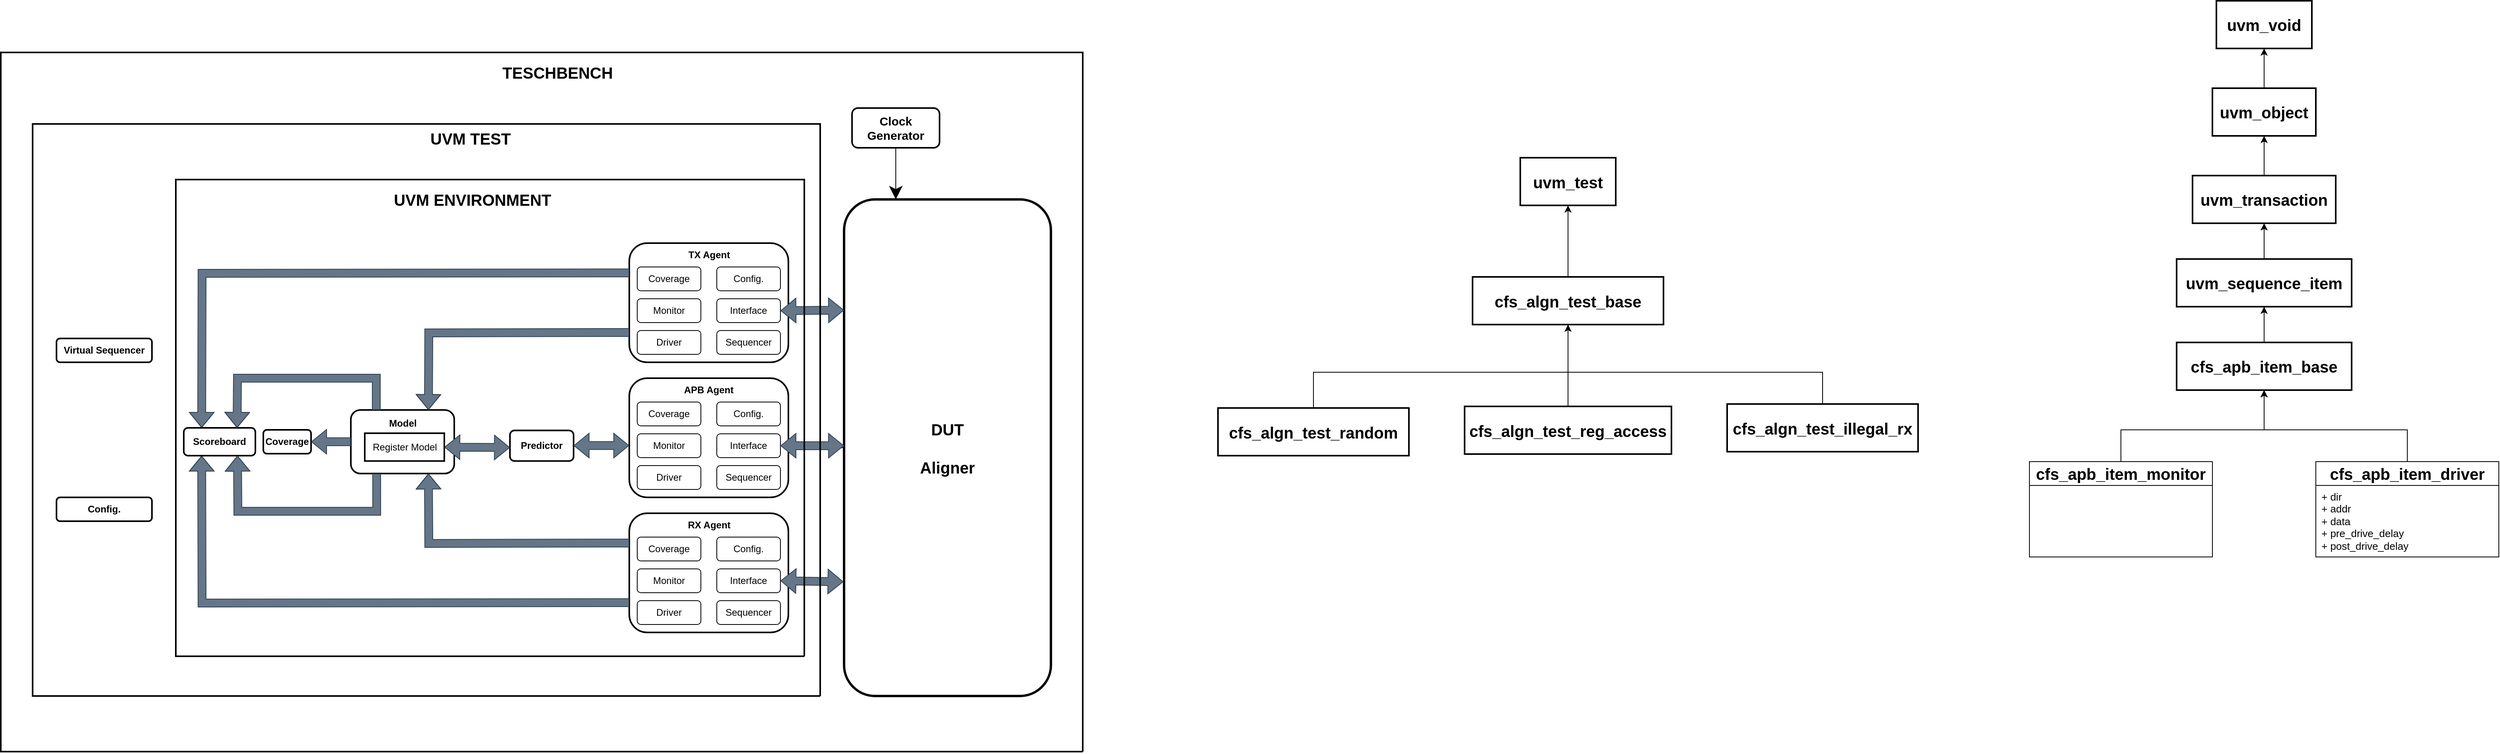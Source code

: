 <mxfile version="28.1.2">
  <diagram name="Page-1" id="d09i-FvGpK7I-06Naf2z">
    <mxGraphModel dx="1501" dy="840" grid="1" gridSize="10" guides="1" tooltips="1" connect="1" arrows="1" fold="1" page="1" pageScale="1" pageWidth="1700" pageHeight="1100" math="0" shadow="0">
      <root>
        <mxCell id="0" />
        <mxCell id="1" parent="0" />
        <mxCell id="IxgDzOvlVStUuDyqr5QU-64" value="&lt;b&gt;&lt;font style=&quot;font-size: 20px;&quot;&gt;TESCHBENCH&lt;/font&gt;&lt;/b&gt;" style="text;html=1;align=center;verticalAlign=middle;whiteSpace=wrap;rounded=0;" parent="1" vertex="1">
          <mxGeometry x="880" y="180" width="60" height="30" as="geometry" />
        </mxCell>
        <mxCell id="IxgDzOvlVStUuDyqr5QU-65" value="" style="edgeStyle=orthogonalEdgeStyle;rounded=0;orthogonalLoop=1;jettySize=auto;html=1;" parent="1" source="IxgDzOvlVStUuDyqr5QU-66" target="IxgDzOvlVStUuDyqr5QU-81" edge="1">
          <mxGeometry relative="1" as="geometry" />
        </mxCell>
        <mxCell id="IxgDzOvlVStUuDyqr5QU-66" value="&lt;font style=&quot;font-size: 20px;&quot;&gt;&lt;b&gt;DUT&lt;br&gt;&lt;br&gt;Aligner&lt;/b&gt;&lt;/font&gt;" style="rounded=1;whiteSpace=wrap;html=1;strokeWidth=3;" parent="1" vertex="1">
          <mxGeometry x="1270" y="355" width="260" height="625" as="geometry" />
        </mxCell>
        <mxCell id="IxgDzOvlVStUuDyqr5QU-67" value="" style="rounded=1;whiteSpace=wrap;html=1;strokeWidth=2;" parent="1" vertex="1">
          <mxGeometry x="1000" y="410" width="200" height="150" as="geometry" />
        </mxCell>
        <mxCell id="IxgDzOvlVStUuDyqr5QU-68" value="Sequencer" style="rounded=1;whiteSpace=wrap;html=1;" parent="1" vertex="1">
          <mxGeometry x="1110" y="520" width="80" height="30" as="geometry" />
        </mxCell>
        <mxCell id="IxgDzOvlVStUuDyqr5QU-69" value="Driver" style="rounded=1;whiteSpace=wrap;html=1;" parent="1" vertex="1">
          <mxGeometry x="1010" y="520" width="80" height="30" as="geometry" />
        </mxCell>
        <mxCell id="IxgDzOvlVStUuDyqr5QU-70" value="Monitor" style="rounded=1;whiteSpace=wrap;html=1;" parent="1" vertex="1">
          <mxGeometry x="1010" y="480" width="80" height="30" as="geometry" />
        </mxCell>
        <mxCell id="IxgDzOvlVStUuDyqr5QU-71" value="Coverage" style="rounded=1;whiteSpace=wrap;html=1;" parent="1" vertex="1">
          <mxGeometry x="1010" y="440" width="80" height="30" as="geometry" />
        </mxCell>
        <mxCell id="IxgDzOvlVStUuDyqr5QU-72" value="Config." style="rounded=1;whiteSpace=wrap;html=1;" parent="1" vertex="1">
          <mxGeometry x="1110" y="440" width="80" height="30" as="geometry" />
        </mxCell>
        <mxCell id="IxgDzOvlVStUuDyqr5QU-73" value="Interface" style="rounded=1;whiteSpace=wrap;html=1;" parent="1" vertex="1">
          <mxGeometry x="1110" y="480" width="80" height="30" as="geometry" />
        </mxCell>
        <mxCell id="IxgDzOvlVStUuDyqr5QU-74" value="" style="rounded=1;whiteSpace=wrap;html=1;strokeWidth=2;" parent="1" vertex="1">
          <mxGeometry x="1000" y="580" width="200" height="150" as="geometry" />
        </mxCell>
        <mxCell id="IxgDzOvlVStUuDyqr5QU-75" value="Sequencer" style="rounded=1;whiteSpace=wrap;html=1;" parent="1" vertex="1">
          <mxGeometry x="1110" y="690" width="80" height="30" as="geometry" />
        </mxCell>
        <mxCell id="IxgDzOvlVStUuDyqr5QU-76" value="&lt;b&gt;TX Agent&lt;/b&gt;" style="text;html=1;align=center;verticalAlign=middle;whiteSpace=wrap;rounded=0;" parent="1" vertex="1">
          <mxGeometry x="1062.5" y="410" width="75" height="30" as="geometry" />
        </mxCell>
        <mxCell id="IxgDzOvlVStUuDyqr5QU-77" value="Driver" style="rounded=1;whiteSpace=wrap;html=1;" parent="1" vertex="1">
          <mxGeometry x="1010" y="690" width="80" height="30" as="geometry" />
        </mxCell>
        <mxCell id="IxgDzOvlVStUuDyqr5QU-78" value="Monitor" style="rounded=1;whiteSpace=wrap;html=1;" parent="1" vertex="1">
          <mxGeometry x="1010" y="650" width="80" height="30" as="geometry" />
        </mxCell>
        <mxCell id="IxgDzOvlVStUuDyqr5QU-79" value="Coverage" style="rounded=1;whiteSpace=wrap;html=1;" parent="1" vertex="1">
          <mxGeometry x="1010" y="610" width="80" height="30" as="geometry" />
        </mxCell>
        <mxCell id="IxgDzOvlVStUuDyqr5QU-80" value="Config." style="rounded=1;whiteSpace=wrap;html=1;" parent="1" vertex="1">
          <mxGeometry x="1110" y="610" width="80" height="30" as="geometry" />
        </mxCell>
        <mxCell id="IxgDzOvlVStUuDyqr5QU-81" value="Interface" style="rounded=1;whiteSpace=wrap;html=1;" parent="1" vertex="1">
          <mxGeometry x="1110" y="650" width="80" height="30" as="geometry" />
        </mxCell>
        <mxCell id="IxgDzOvlVStUuDyqr5QU-82" value="" style="rounded=1;whiteSpace=wrap;html=1;strokeWidth=2;" parent="1" vertex="1">
          <mxGeometry x="1000" y="750" width="200" height="150" as="geometry" />
        </mxCell>
        <mxCell id="IxgDzOvlVStUuDyqr5QU-83" value="Sequencer" style="rounded=1;whiteSpace=wrap;html=1;" parent="1" vertex="1">
          <mxGeometry x="1110" y="860" width="80" height="30" as="geometry" />
        </mxCell>
        <mxCell id="IxgDzOvlVStUuDyqr5QU-84" value="&lt;b&gt;RX Agent&lt;/b&gt;" style="text;html=1;align=center;verticalAlign=middle;whiteSpace=wrap;rounded=0;" parent="1" vertex="1">
          <mxGeometry x="1062.5" y="750" width="75" height="30" as="geometry" />
        </mxCell>
        <mxCell id="IxgDzOvlVStUuDyqr5QU-85" value="Driver" style="rounded=1;whiteSpace=wrap;html=1;" parent="1" vertex="1">
          <mxGeometry x="1010" y="860" width="80" height="30" as="geometry" />
        </mxCell>
        <mxCell id="IxgDzOvlVStUuDyqr5QU-86" value="Monitor" style="rounded=1;whiteSpace=wrap;html=1;" parent="1" vertex="1">
          <mxGeometry x="1010" y="820" width="80" height="30" as="geometry" />
        </mxCell>
        <mxCell id="IxgDzOvlVStUuDyqr5QU-87" value="Coverage" style="rounded=1;whiteSpace=wrap;html=1;" parent="1" vertex="1">
          <mxGeometry x="1010" y="780" width="80" height="30" as="geometry" />
        </mxCell>
        <mxCell id="IxgDzOvlVStUuDyqr5QU-88" value="Config." style="rounded=1;whiteSpace=wrap;html=1;" parent="1" vertex="1">
          <mxGeometry x="1110" y="780" width="80" height="30" as="geometry" />
        </mxCell>
        <mxCell id="IxgDzOvlVStUuDyqr5QU-89" value="Interface" style="rounded=1;whiteSpace=wrap;html=1;" parent="1" vertex="1">
          <mxGeometry x="1110" y="820" width="80" height="30" as="geometry" />
        </mxCell>
        <mxCell id="IxgDzOvlVStUuDyqr5QU-90" value="" style="shape=flexArrow;endArrow=classic;startArrow=classic;html=1;rounded=0;entryX=1;entryY=0.5;entryDx=0;entryDy=0;fillColor=#647687;strokeColor=#314354;exitX=0;exitY=0.223;exitDx=0;exitDy=0;exitPerimeter=0;" parent="1" source="IxgDzOvlVStUuDyqr5QU-66" target="IxgDzOvlVStUuDyqr5QU-73" edge="1">
          <mxGeometry width="100" height="100" relative="1" as="geometry">
            <mxPoint x="1260" y="495" as="sourcePoint" />
            <mxPoint x="970" y="550" as="targetPoint" />
          </mxGeometry>
        </mxCell>
        <mxCell id="IxgDzOvlVStUuDyqr5QU-91" value="" style="shape=flexArrow;endArrow=classic;startArrow=classic;html=1;rounded=0;entryX=1;entryY=0.5;entryDx=0;entryDy=0;fillColor=#647687;strokeColor=#314354;exitX=0;exitY=0.496;exitDx=0;exitDy=0;exitPerimeter=0;" parent="1" source="IxgDzOvlVStUuDyqr5QU-66" target="IxgDzOvlVStUuDyqr5QU-81" edge="1">
          <mxGeometry width="100" height="100" relative="1" as="geometry">
            <mxPoint x="1250" y="660" as="sourcePoint" />
            <mxPoint x="1190" y="664.8" as="targetPoint" />
          </mxGeometry>
        </mxCell>
        <mxCell id="IxgDzOvlVStUuDyqr5QU-92" value="" style="shape=flexArrow;endArrow=classic;startArrow=classic;html=1;rounded=0;fillColor=#647687;strokeColor=#314354;exitX=-0.003;exitY=0.77;exitDx=0;exitDy=0;exitPerimeter=0;entryX=1;entryY=0.5;entryDx=0;entryDy=0;" parent="1" source="IxgDzOvlVStUuDyqr5QU-66" target="IxgDzOvlVStUuDyqr5QU-89" edge="1">
          <mxGeometry width="100" height="100" relative="1" as="geometry">
            <mxPoint x="1270" y="834.5" as="sourcePoint" />
            <mxPoint x="1191" y="836" as="targetPoint" />
          </mxGeometry>
        </mxCell>
        <mxCell id="IxgDzOvlVStUuDyqr5QU-93" value="&lt;b&gt;APB Agent&lt;/b&gt;" style="text;html=1;align=center;verticalAlign=middle;whiteSpace=wrap;rounded=0;" parent="1" vertex="1">
          <mxGeometry x="1065" y="580" width="70" height="30" as="geometry" />
        </mxCell>
        <mxCell id="IxgDzOvlVStUuDyqr5QU-94" value="&lt;b&gt;Predictor&lt;/b&gt;" style="rounded=1;whiteSpace=wrap;html=1;strokeWidth=2;" parent="1" vertex="1">
          <mxGeometry x="850" y="645.75" width="80" height="38.5" as="geometry" />
        </mxCell>
        <mxCell id="IxgDzOvlVStUuDyqr5QU-95" value="" style="rounded=1;whiteSpace=wrap;html=1;strokeWidth=2;" parent="1" vertex="1">
          <mxGeometry x="650" y="620" width="130" height="80" as="geometry" />
        </mxCell>
        <mxCell id="IxgDzOvlVStUuDyqr5QU-96" value="&lt;b&gt;Model&lt;/b&gt;" style="text;html=1;align=center;verticalAlign=middle;whiteSpace=wrap;rounded=0;" parent="1" vertex="1">
          <mxGeometry x="682.5" y="623" width="65" height="27" as="geometry" />
        </mxCell>
        <mxCell id="IxgDzOvlVStUuDyqr5QU-97" value="Register Model" style="rounded=0;whiteSpace=wrap;html=1;strokeWidth=2;" parent="1" vertex="1">
          <mxGeometry x="667.5" y="649.25" width="100" height="35" as="geometry" />
        </mxCell>
        <mxCell id="IxgDzOvlVStUuDyqr5QU-98" value="" style="shape=flexArrow;endArrow=classic;startArrow=classic;html=1;rounded=0;entryX=1;entryY=0.5;entryDx=0;entryDy=0;fillColor=#647687;strokeColor=#314354;exitX=0;exitY=0.565;exitDx=0;exitDy=0;exitPerimeter=0;" parent="1" source="IxgDzOvlVStUuDyqr5QU-74" edge="1">
          <mxGeometry width="100" height="100" relative="1" as="geometry">
            <mxPoint x="990" y="665" as="sourcePoint" />
            <mxPoint x="930" y="664.82" as="targetPoint" />
          </mxGeometry>
        </mxCell>
        <mxCell id="IxgDzOvlVStUuDyqr5QU-99" value="" style="shape=flexArrow;endArrow=classic;startArrow=classic;html=1;rounded=0;fillColor=#647687;strokeColor=#314354;exitX=0;exitY=0.565;exitDx=0;exitDy=0;exitPerimeter=0;entryX=1;entryY=0.5;entryDx=0;entryDy=0;" parent="1" target="IxgDzOvlVStUuDyqr5QU-97" edge="1">
          <mxGeometry width="100" height="100" relative="1" as="geometry">
            <mxPoint x="850" y="667.31" as="sourcePoint" />
            <mxPoint x="790" y="667" as="targetPoint" />
          </mxGeometry>
        </mxCell>
        <mxCell id="IxgDzOvlVStUuDyqr5QU-100" value="" style="shape=flexArrow;endArrow=classic;html=1;rounded=0;exitX=0;exitY=0.75;exitDx=0;exitDy=0;fillColor=#647687;strokeColor=#314354;entryX=0.75;entryY=0;entryDx=0;entryDy=0;" parent="1" source="IxgDzOvlVStUuDyqr5QU-67" target="IxgDzOvlVStUuDyqr5QU-95" edge="1">
          <mxGeometry width="50" height="50" relative="1" as="geometry">
            <mxPoint x="820" y="480" as="sourcePoint" />
            <mxPoint x="760" y="600" as="targetPoint" />
            <Array as="points">
              <mxPoint x="748" y="523" />
            </Array>
          </mxGeometry>
        </mxCell>
        <mxCell id="IxgDzOvlVStUuDyqr5QU-101" value="" style="shape=flexArrow;endArrow=classic;html=1;rounded=0;exitX=0;exitY=0.25;exitDx=0;exitDy=0;entryX=0.75;entryY=1;entryDx=0;entryDy=0;fillColor=#647687;strokeColor=#314354;" parent="1" source="IxgDzOvlVStUuDyqr5QU-82" target="IxgDzOvlVStUuDyqr5QU-95" edge="1">
          <mxGeometry width="50" height="50" relative="1" as="geometry">
            <mxPoint x="935" y="820" as="sourcePoint" />
            <mxPoint x="650" y="955" as="targetPoint" />
            <Array as="points">
              <mxPoint x="748" y="788" />
            </Array>
          </mxGeometry>
        </mxCell>
        <mxCell id="IxgDzOvlVStUuDyqr5QU-102" value="" style="shape=flexArrow;endArrow=classic;html=1;rounded=0;exitX=0;exitY=0.75;exitDx=0;exitDy=0;fillColor=#647687;strokeColor=#314354;entryX=0.25;entryY=1;entryDx=0;entryDy=0;" parent="1" source="IxgDzOvlVStUuDyqr5QU-82" target="IxgDzOvlVStUuDyqr5QU-106" edge="1">
          <mxGeometry width="50" height="50" relative="1" as="geometry">
            <mxPoint x="935" y="850" as="sourcePoint" />
            <mxPoint x="490" y="680" as="targetPoint" />
            <Array as="points">
              <mxPoint x="463" y="863" />
            </Array>
          </mxGeometry>
        </mxCell>
        <mxCell id="IxgDzOvlVStUuDyqr5QU-103" value="" style="shape=flexArrow;endArrow=classic;html=1;rounded=0;exitX=0;exitY=0.25;exitDx=0;exitDy=0;fillColor=#647687;strokeColor=#314354;entryX=0.25;entryY=0;entryDx=0;entryDy=0;" parent="1" source="IxgDzOvlVStUuDyqr5QU-67" target="IxgDzOvlVStUuDyqr5QU-106" edge="1">
          <mxGeometry width="50" height="50" relative="1" as="geometry">
            <mxPoint x="930" y="470" as="sourcePoint" />
            <mxPoint x="470" y="640" as="targetPoint" />
            <Array as="points">
              <mxPoint x="463" y="448" />
            </Array>
          </mxGeometry>
        </mxCell>
        <mxCell id="IxgDzOvlVStUuDyqr5QU-104" value="&lt;b&gt;Coverage&lt;/b&gt;" style="rounded=1;whiteSpace=wrap;html=1;strokeWidth=2;" parent="1" vertex="1">
          <mxGeometry x="540" y="645" width="60" height="30" as="geometry" />
        </mxCell>
        <mxCell id="IxgDzOvlVStUuDyqr5QU-105" value="" style="shape=flexArrow;endArrow=classic;html=1;rounded=0;exitX=0;exitY=0.5;exitDx=0;exitDy=0;entryX=1;entryY=0.5;entryDx=0;entryDy=0;fillColor=#647687;strokeColor=#314354;" parent="1" source="IxgDzOvlVStUuDyqr5QU-95" target="IxgDzOvlVStUuDyqr5QU-104" edge="1">
          <mxGeometry width="50" height="50" relative="1" as="geometry">
            <mxPoint x="530" y="740" as="sourcePoint" />
            <mxPoint x="580" y="690" as="targetPoint" />
          </mxGeometry>
        </mxCell>
        <mxCell id="IxgDzOvlVStUuDyqr5QU-106" value="&lt;b&gt;Scoreboard&lt;/b&gt;" style="rounded=1;whiteSpace=wrap;html=1;strokeWidth=2;" parent="1" vertex="1">
          <mxGeometry x="440" y="642.5" width="90" height="35" as="geometry" />
        </mxCell>
        <mxCell id="IxgDzOvlVStUuDyqr5QU-107" value="" style="shape=flexArrow;endArrow=classic;html=1;rounded=0;exitX=0.25;exitY=0;exitDx=0;exitDy=0;fillColor=#647687;strokeColor=#314354;entryX=0.75;entryY=0;entryDx=0;entryDy=0;" parent="1" edge="1">
          <mxGeometry width="50" height="50" relative="1" as="geometry">
            <mxPoint x="682" y="620" as="sourcePoint" />
            <mxPoint x="507" y="642.5" as="targetPoint" />
            <Array as="points">
              <mxPoint x="682" y="580" />
              <mxPoint x="507.5" y="580" />
            </Array>
          </mxGeometry>
        </mxCell>
        <mxCell id="IxgDzOvlVStUuDyqr5QU-108" value="" style="shape=flexArrow;endArrow=classic;html=1;rounded=0;exitX=0.25;exitY=1;exitDx=0;exitDy=0;fillColor=#647687;strokeColor=#314354;entryX=0.75;entryY=1;entryDx=0;entryDy=0;" parent="1" source="IxgDzOvlVStUuDyqr5QU-95" target="IxgDzOvlVStUuDyqr5QU-106" edge="1">
          <mxGeometry width="50" height="50" relative="1" as="geometry">
            <mxPoint x="682.5" y="787.5" as="sourcePoint" />
            <mxPoint x="507.5" y="810" as="targetPoint" />
            <Array as="points">
              <mxPoint x="682.5" y="747.5" />
              <mxPoint x="508" y="747.5" />
            </Array>
          </mxGeometry>
        </mxCell>
        <mxCell id="IxgDzOvlVStUuDyqr5QU-109" value="" style="endArrow=none;html=1;rounded=0;strokeWidth=2;" parent="1" edge="1">
          <mxGeometry width="50" height="50" relative="1" as="geometry">
            <mxPoint x="1240" y="980" as="sourcePoint" />
            <mxPoint x="1240" y="980" as="targetPoint" />
            <Array as="points">
              <mxPoint x="250" y="980" />
              <mxPoint x="250" y="260" />
              <mxPoint x="1240" y="260" />
            </Array>
          </mxGeometry>
        </mxCell>
        <mxCell id="IxgDzOvlVStUuDyqr5QU-110" value="&lt;b&gt;Virtual Sequencer&lt;/b&gt;" style="rounded=1;whiteSpace=wrap;html=1;strokeWidth=2;" parent="1" vertex="1">
          <mxGeometry x="280" y="530" width="120" height="30" as="geometry" />
        </mxCell>
        <mxCell id="IxgDzOvlVStUuDyqr5QU-111" value="&lt;b&gt;Config.&lt;/b&gt;" style="rounded=1;whiteSpace=wrap;html=1;strokeWidth=2;" parent="1" vertex="1">
          <mxGeometry x="280" y="730" width="120" height="30" as="geometry" />
        </mxCell>
        <mxCell id="IxgDzOvlVStUuDyqr5QU-112" value="&lt;font style=&quot;font-size: 20px;&quot;&gt;&lt;b&gt;UVM ENVIRONMENT&lt;/b&gt;&lt;/font&gt;" style="text;html=1;align=center;verticalAlign=middle;whiteSpace=wrap;rounded=0;" parent="1" vertex="1">
          <mxGeometry x="700" y="340" width="206.25" height="30" as="geometry" />
        </mxCell>
        <mxCell id="IxgDzOvlVStUuDyqr5QU-113" value="" style="endArrow=none;html=1;rounded=0;strokeWidth=2;" parent="1" edge="1">
          <mxGeometry width="50" height="50" relative="1" as="geometry">
            <mxPoint x="1220" y="930" as="sourcePoint" />
            <mxPoint x="1220" y="930" as="targetPoint" />
            <Array as="points">
              <mxPoint x="430" y="930" />
              <mxPoint x="430" y="330" />
              <mxPoint x="1220" y="330" />
            </Array>
          </mxGeometry>
        </mxCell>
        <mxCell id="IxgDzOvlVStUuDyqr5QU-114" value="&lt;font style=&quot;font-size: 20px;&quot;&gt;&lt;b&gt;UVM TEST&lt;/b&gt;&lt;/font&gt;" style="text;whiteSpace=wrap;html=1;" parent="1" vertex="1">
          <mxGeometry x="747.5" y="260" width="230" height="50" as="geometry" />
        </mxCell>
        <mxCell id="IxgDzOvlVStUuDyqr5QU-115" value="" style="endArrow=none;html=1;rounded=0;strokeWidth=2;" parent="1" edge="1">
          <mxGeometry width="50" height="50" relative="1" as="geometry">
            <mxPoint x="1570" y="1050" as="sourcePoint" />
            <mxPoint x="1570" y="1050" as="targetPoint" />
            <Array as="points">
              <mxPoint x="210" y="1050" />
              <mxPoint x="210" y="170" />
              <mxPoint x="1570" y="170" />
            </Array>
          </mxGeometry>
        </mxCell>
        <mxCell id="IxgDzOvlVStUuDyqr5QU-116" value="&lt;font style=&quot;font-size: 15px;&quot;&gt;Clock Generator&lt;/font&gt;" style="rounded=1;whiteSpace=wrap;html=1;strokeWidth=2;fontStyle=1" parent="1" vertex="1">
          <mxGeometry x="1280" y="240" width="110" height="50" as="geometry" />
        </mxCell>
        <mxCell id="IxgDzOvlVStUuDyqr5QU-117" value="" style="endArrow=classic;html=1;rounded=0;entryX=0.25;entryY=0;entryDx=0;entryDy=0;exitX=0.5;exitY=1;exitDx=0;exitDy=0;endSize=14;" parent="1" source="IxgDzOvlVStUuDyqr5QU-116" target="IxgDzOvlVStUuDyqr5QU-66" edge="1">
          <mxGeometry width="50" height="50" relative="1" as="geometry">
            <mxPoint x="1420" y="330" as="sourcePoint" />
            <mxPoint x="1470" y="280" as="targetPoint" />
          </mxGeometry>
        </mxCell>
        <mxCell id="IxgDzOvlVStUuDyqr5QU-118" value="&lt;font style=&quot;font-size: 20px;&quot;&gt;&lt;b&gt;uvm_test&lt;/b&gt;&lt;/font&gt;" style="rounded=0;whiteSpace=wrap;html=1;strokeWidth=2;" parent="1" vertex="1">
          <mxGeometry x="2120" y="302.5" width="120" height="60" as="geometry" />
        </mxCell>
        <mxCell id="IxgDzOvlVStUuDyqr5QU-119" value="&lt;font style=&quot;font-size: 20px;&quot;&gt;&lt;b&gt;cfs_algn_test_base&lt;/b&gt;&lt;/font&gt;" style="rounded=0;whiteSpace=wrap;html=1;strokeWidth=2;" parent="1" vertex="1">
          <mxGeometry x="2060" y="452.5" width="240" height="60" as="geometry" />
        </mxCell>
        <mxCell id="IxgDzOvlVStUuDyqr5QU-120" value="" style="endArrow=classic;html=1;rounded=0;entryX=0.5;entryY=1;entryDx=0;entryDy=0;exitX=0.5;exitY=0;exitDx=0;exitDy=0;" parent="1" source="IxgDzOvlVStUuDyqr5QU-119" target="IxgDzOvlVStUuDyqr5QU-118" edge="1">
          <mxGeometry width="50" height="50" relative="1" as="geometry">
            <mxPoint x="2060" y="442.5" as="sourcePoint" />
            <mxPoint x="2110" y="392.5" as="targetPoint" />
          </mxGeometry>
        </mxCell>
        <mxCell id="IxgDzOvlVStUuDyqr5QU-121" value="&lt;font style=&quot;font-size: 20px;&quot;&gt;&lt;b&gt;cfs_algn_test_reg_access&lt;/b&gt;&lt;/font&gt;" style="rounded=0;whiteSpace=wrap;html=1;strokeWidth=2;" parent="1" vertex="1">
          <mxGeometry x="2050" y="615.5" width="260" height="60" as="geometry" />
        </mxCell>
        <mxCell id="IxgDzOvlVStUuDyqr5QU-122" value="&lt;font style=&quot;font-size: 20px;&quot;&gt;&lt;b&gt;cfs_algn_test_illegal_rx&lt;/b&gt;&lt;/font&gt;" style="rounded=0;whiteSpace=wrap;html=1;strokeWidth=2;" parent="1" vertex="1">
          <mxGeometry x="2380" y="612.5" width="240" height="60" as="geometry" />
        </mxCell>
        <mxCell id="IxgDzOvlVStUuDyqr5QU-123" value="&lt;font style=&quot;font-size: 20px;&quot;&gt;&lt;b&gt;cfs_algn_test_random&lt;/b&gt;&lt;/font&gt;" style="rounded=0;whiteSpace=wrap;html=1;strokeWidth=2;" parent="1" vertex="1">
          <mxGeometry x="1740" y="617.5" width="240" height="60" as="geometry" />
        </mxCell>
        <mxCell id="IxgDzOvlVStUuDyqr5QU-124" value="" style="endArrow=classic;html=1;rounded=0;entryX=0.5;entryY=1;entryDx=0;entryDy=0;exitX=0.5;exitY=0;exitDx=0;exitDy=0;" parent="1" source="IxgDzOvlVStUuDyqr5QU-121" target="IxgDzOvlVStUuDyqr5QU-119" edge="1">
          <mxGeometry width="50" height="50" relative="1" as="geometry">
            <mxPoint x="2050" y="582.5" as="sourcePoint" />
            <mxPoint x="2100" y="532.5" as="targetPoint" />
          </mxGeometry>
        </mxCell>
        <mxCell id="IxgDzOvlVStUuDyqr5QU-125" value="" style="endArrow=none;html=1;rounded=0;exitX=0.5;exitY=0;exitDx=0;exitDy=0;" parent="1" source="IxgDzOvlVStUuDyqr5QU-122" edge="1">
          <mxGeometry width="50" height="50" relative="1" as="geometry">
            <mxPoint x="2360" y="522.5" as="sourcePoint" />
            <mxPoint x="2180" y="572.5" as="targetPoint" />
            <Array as="points">
              <mxPoint x="2500" y="572.5" />
            </Array>
          </mxGeometry>
        </mxCell>
        <mxCell id="IxgDzOvlVStUuDyqr5QU-126" value="" style="endArrow=none;html=1;rounded=0;exitX=0.5;exitY=0;exitDx=0;exitDy=0;" parent="1" source="IxgDzOvlVStUuDyqr5QU-123" edge="1">
          <mxGeometry width="50" height="50" relative="1" as="geometry">
            <mxPoint x="1940" y="572.5" as="sourcePoint" />
            <mxPoint x="2180" y="572.5" as="targetPoint" />
            <Array as="points">
              <mxPoint x="1860" y="572.5" />
            </Array>
          </mxGeometry>
        </mxCell>
        <mxCell id="ityYOa6PtRdiH1S2aEEl-2" value="&lt;font style=&quot;font-size: 20px;&quot;&gt;&lt;b&gt;uvm_void&lt;/b&gt;&lt;/font&gt;" style="rounded=0;whiteSpace=wrap;html=1;strokeWidth=2;" vertex="1" parent="1">
          <mxGeometry x="2995" y="105" width="120" height="60" as="geometry" />
        </mxCell>
        <mxCell id="ityYOa6PtRdiH1S2aEEl-4" value="&lt;font style=&quot;font-size: 20px;&quot;&gt;&lt;b&gt;uvm_object&lt;/b&gt;&lt;/font&gt;" style="rounded=0;whiteSpace=wrap;html=1;strokeWidth=2;" vertex="1" parent="1">
          <mxGeometry x="2990" y="215" width="130" height="60" as="geometry" />
        </mxCell>
        <mxCell id="ityYOa6PtRdiH1S2aEEl-5" value="&lt;font style=&quot;font-size: 20px;&quot;&gt;&lt;b&gt;uvm_transaction&lt;/b&gt;&lt;/font&gt;" style="rounded=0;whiteSpace=wrap;html=1;strokeWidth=2;" vertex="1" parent="1">
          <mxGeometry x="2965" y="325" width="180" height="60" as="geometry" />
        </mxCell>
        <mxCell id="ityYOa6PtRdiH1S2aEEl-6" value="&lt;font style=&quot;font-size: 20px;&quot;&gt;&lt;b&gt;uvm_sequence_item&lt;/b&gt;&lt;/font&gt;" style="rounded=0;whiteSpace=wrap;html=1;strokeWidth=2;" vertex="1" parent="1">
          <mxGeometry x="2945" y="430" width="220" height="60" as="geometry" />
        </mxCell>
        <mxCell id="ityYOa6PtRdiH1S2aEEl-7" value="&lt;font style=&quot;font-size: 20px;&quot;&gt;&lt;b&gt;cfs_apb_item_base&lt;/b&gt;&lt;/font&gt;" style="rounded=0;whiteSpace=wrap;html=1;strokeWidth=2;" vertex="1" parent="1">
          <mxGeometry x="2945" y="535" width="220" height="60" as="geometry" />
        </mxCell>
        <mxCell id="ityYOa6PtRdiH1S2aEEl-8" value="" style="endArrow=classic;html=1;rounded=0;entryX=0.5;entryY=1;entryDx=0;entryDy=0;exitX=0.5;exitY=0;exitDx=0;exitDy=0;" edge="1" parent="1" source="ityYOa6PtRdiH1S2aEEl-4" target="ityYOa6PtRdiH1S2aEEl-2">
          <mxGeometry width="50" height="50" relative="1" as="geometry">
            <mxPoint x="2875" y="225" as="sourcePoint" />
            <mxPoint x="2925" y="175" as="targetPoint" />
          </mxGeometry>
        </mxCell>
        <mxCell id="ityYOa6PtRdiH1S2aEEl-10" value="" style="endArrow=classic;html=1;rounded=0;entryX=0.5;entryY=1;entryDx=0;entryDy=0;exitX=0.5;exitY=0;exitDx=0;exitDy=0;" edge="1" parent="1" source="ityYOa6PtRdiH1S2aEEl-5" target="ityYOa6PtRdiH1S2aEEl-4">
          <mxGeometry width="50" height="50" relative="1" as="geometry">
            <mxPoint x="3045" y="295" as="sourcePoint" />
            <mxPoint x="3045" y="245" as="targetPoint" />
          </mxGeometry>
        </mxCell>
        <mxCell id="ityYOa6PtRdiH1S2aEEl-11" value="" style="endArrow=classic;html=1;rounded=0;entryX=0.5;entryY=1;entryDx=0;entryDy=0;exitX=0.5;exitY=0;exitDx=0;exitDy=0;" edge="1" parent="1" source="ityYOa6PtRdiH1S2aEEl-6" target="ityYOa6PtRdiH1S2aEEl-5">
          <mxGeometry width="50" height="50" relative="1" as="geometry">
            <mxPoint x="3015" y="375" as="sourcePoint" />
            <mxPoint x="3015" y="325" as="targetPoint" />
          </mxGeometry>
        </mxCell>
        <mxCell id="ityYOa6PtRdiH1S2aEEl-12" value="" style="endArrow=classic;html=1;rounded=0;entryX=0.5;entryY=1;entryDx=0;entryDy=0;exitX=0.5;exitY=0;exitDx=0;exitDy=0;" edge="1" parent="1" source="ityYOa6PtRdiH1S2aEEl-7" target="ityYOa6PtRdiH1S2aEEl-6">
          <mxGeometry width="50" height="50" relative="1" as="geometry">
            <mxPoint x="3075" y="545" as="sourcePoint" />
            <mxPoint x="3075" y="495" as="targetPoint" />
          </mxGeometry>
        </mxCell>
        <mxCell id="ityYOa6PtRdiH1S2aEEl-14" value="&lt;font style=&quot;font-size: 20px;&quot;&gt;cfs_apb_item_driver&lt;/font&gt;" style="swimlane;whiteSpace=wrap;html=1;startSize=30;" vertex="1" parent="1">
          <mxGeometry x="3120" y="685" width="230" height="120" as="geometry" />
        </mxCell>
        <mxCell id="ityYOa6PtRdiH1S2aEEl-19" value="&lt;div align=&quot;left&quot;&gt;&lt;font style=&quot;font-size: 13px;&quot;&gt;+ dir&lt;br&gt;+ addr&lt;br&gt;+ data&lt;br&gt;+ pre_drive_delay&lt;br&gt;+ post_drive_delay&lt;/font&gt;&lt;/div&gt;" style="text;html=1;align=left;verticalAlign=middle;whiteSpace=wrap;rounded=0;" vertex="1" parent="ityYOa6PtRdiH1S2aEEl-14">
          <mxGeometry x="5" y="60" width="135" height="30" as="geometry" />
        </mxCell>
        <mxCell id="ityYOa6PtRdiH1S2aEEl-15" value="&lt;font style=&quot;font-size: 20px;&quot;&gt;cfs_apb_item_monitor&lt;/font&gt;" style="swimlane;whiteSpace=wrap;html=1;startSize=30;" vertex="1" parent="1">
          <mxGeometry x="2760" y="685" width="230" height="120" as="geometry" />
        </mxCell>
        <mxCell id="ityYOa6PtRdiH1S2aEEl-16" value="" style="endArrow=classic;html=1;rounded=0;exitX=0.5;exitY=0;exitDx=0;exitDy=0;entryX=0.5;entryY=1;entryDx=0;entryDy=0;" edge="1" parent="1" source="ityYOa6PtRdiH1S2aEEl-14" target="ityYOa6PtRdiH1S2aEEl-7">
          <mxGeometry width="50" height="50" relative="1" as="geometry">
            <mxPoint x="3065" y="685" as="sourcePoint" />
            <mxPoint x="3115" y="635" as="targetPoint" />
            <Array as="points">
              <mxPoint x="3235" y="645" />
              <mxPoint x="3055" y="645" />
            </Array>
          </mxGeometry>
        </mxCell>
        <mxCell id="ityYOa6PtRdiH1S2aEEl-17" value="" style="endArrow=classic;html=1;rounded=0;entryX=0.5;entryY=1;entryDx=0;entryDy=0;exitX=0.5;exitY=0;exitDx=0;exitDy=0;" edge="1" parent="1" source="ityYOa6PtRdiH1S2aEEl-15" target="ityYOa6PtRdiH1S2aEEl-7">
          <mxGeometry width="50" height="50" relative="1" as="geometry">
            <mxPoint x="2925" y="665" as="sourcePoint" />
            <mxPoint x="2975" y="615" as="targetPoint" />
            <Array as="points">
              <mxPoint x="2875" y="645" />
              <mxPoint x="3055" y="645" />
            </Array>
          </mxGeometry>
        </mxCell>
      </root>
    </mxGraphModel>
  </diagram>
</mxfile>
